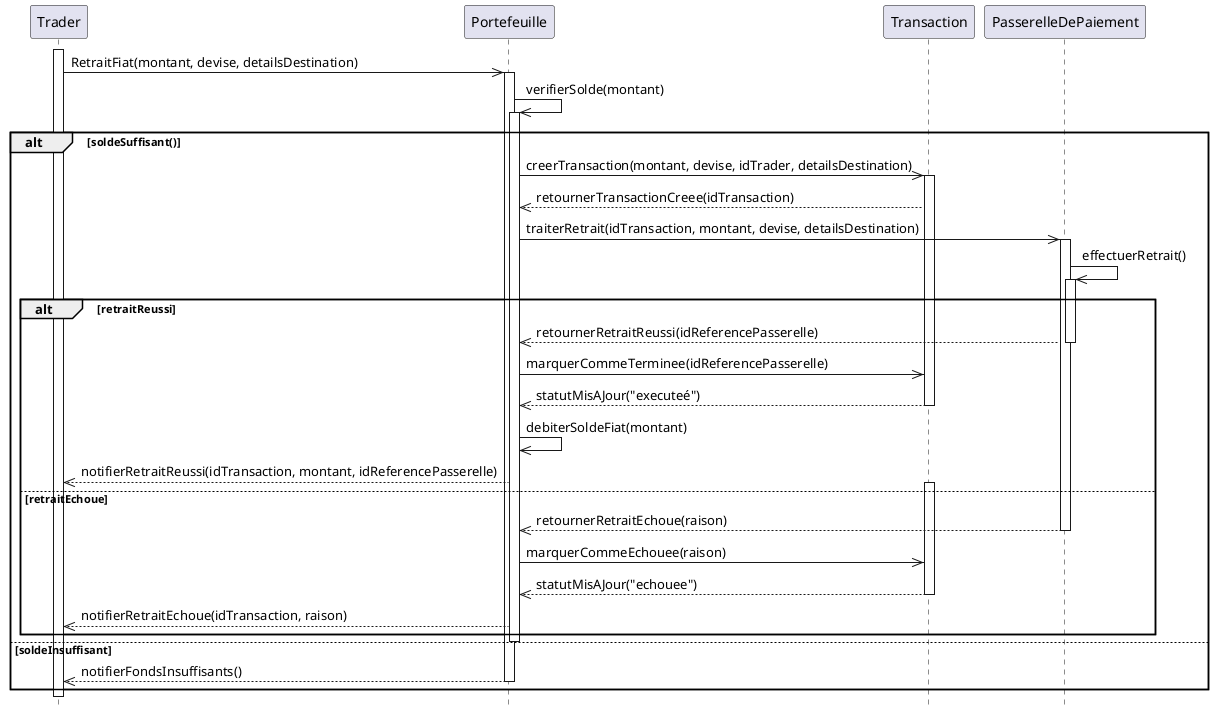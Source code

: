 @startuml RetraitFiat
skinparam style strictuml

participant Trader
participant Portefeuille
participant Transaction
participant "PasserelleDePaiement" as Passerelle

activate Trader
Trader ->> Portefeuille : RetraitFiat(montant, devise, detailsDestination)
activate Portefeuille

Portefeuille ->> Portefeuille : verifierSolde(montant)
activate Portefeuille

alt soldeSuffisant()

    Portefeuille ->> Transaction : creerTransaction(montant, devise, idTrader, detailsDestination)
    activate Transaction
    Transaction -->> Portefeuille : retournerTransactionCreee(idTransaction)

    Portefeuille ->> Passerelle : traiterRetrait(idTransaction, montant, devise, detailsDestination)
    activate Passerelle

    Passerelle ->> Passerelle : effectuerRetrait()
    activate Passerelle

    alt retraitReussi
        Passerelle -->> Portefeuille : retournerRetraitReussi(idReferencePasserelle)
        deactivate Passerelle

        Portefeuille ->> Transaction : marquerCommeTerminee(idReferencePasserelle)
        Transaction -->> Portefeuille : statutMisAJour("executeé")
        deactivate Transaction
        Portefeuille ->> Portefeuille : debiterSoldeFiat(montant)
        Portefeuille -->> Trader : notifierRetraitReussi(idTransaction, montant, idReferencePasserelle)

    else retraitEchoue
        activate Transaction
        Passerelle -->> Portefeuille : retournerRetraitEchoue(raison)
        deactivate Passerelle

        Portefeuille ->> Transaction : marquerCommeEchouee(raison)
        Transaction -->> Portefeuille : statutMisAJour("echouee")
        deactivate Transaction
        Portefeuille -->> Trader : notifierRetraitEchoue(idTransaction, raison)
    end

    deactivate Portefeuille

else soldeInsuffisant
    Portefeuille -->> Trader : notifierFondsInsuffisants()
    deactivate Portefeuille
end

deactivate Trader
@enduml
